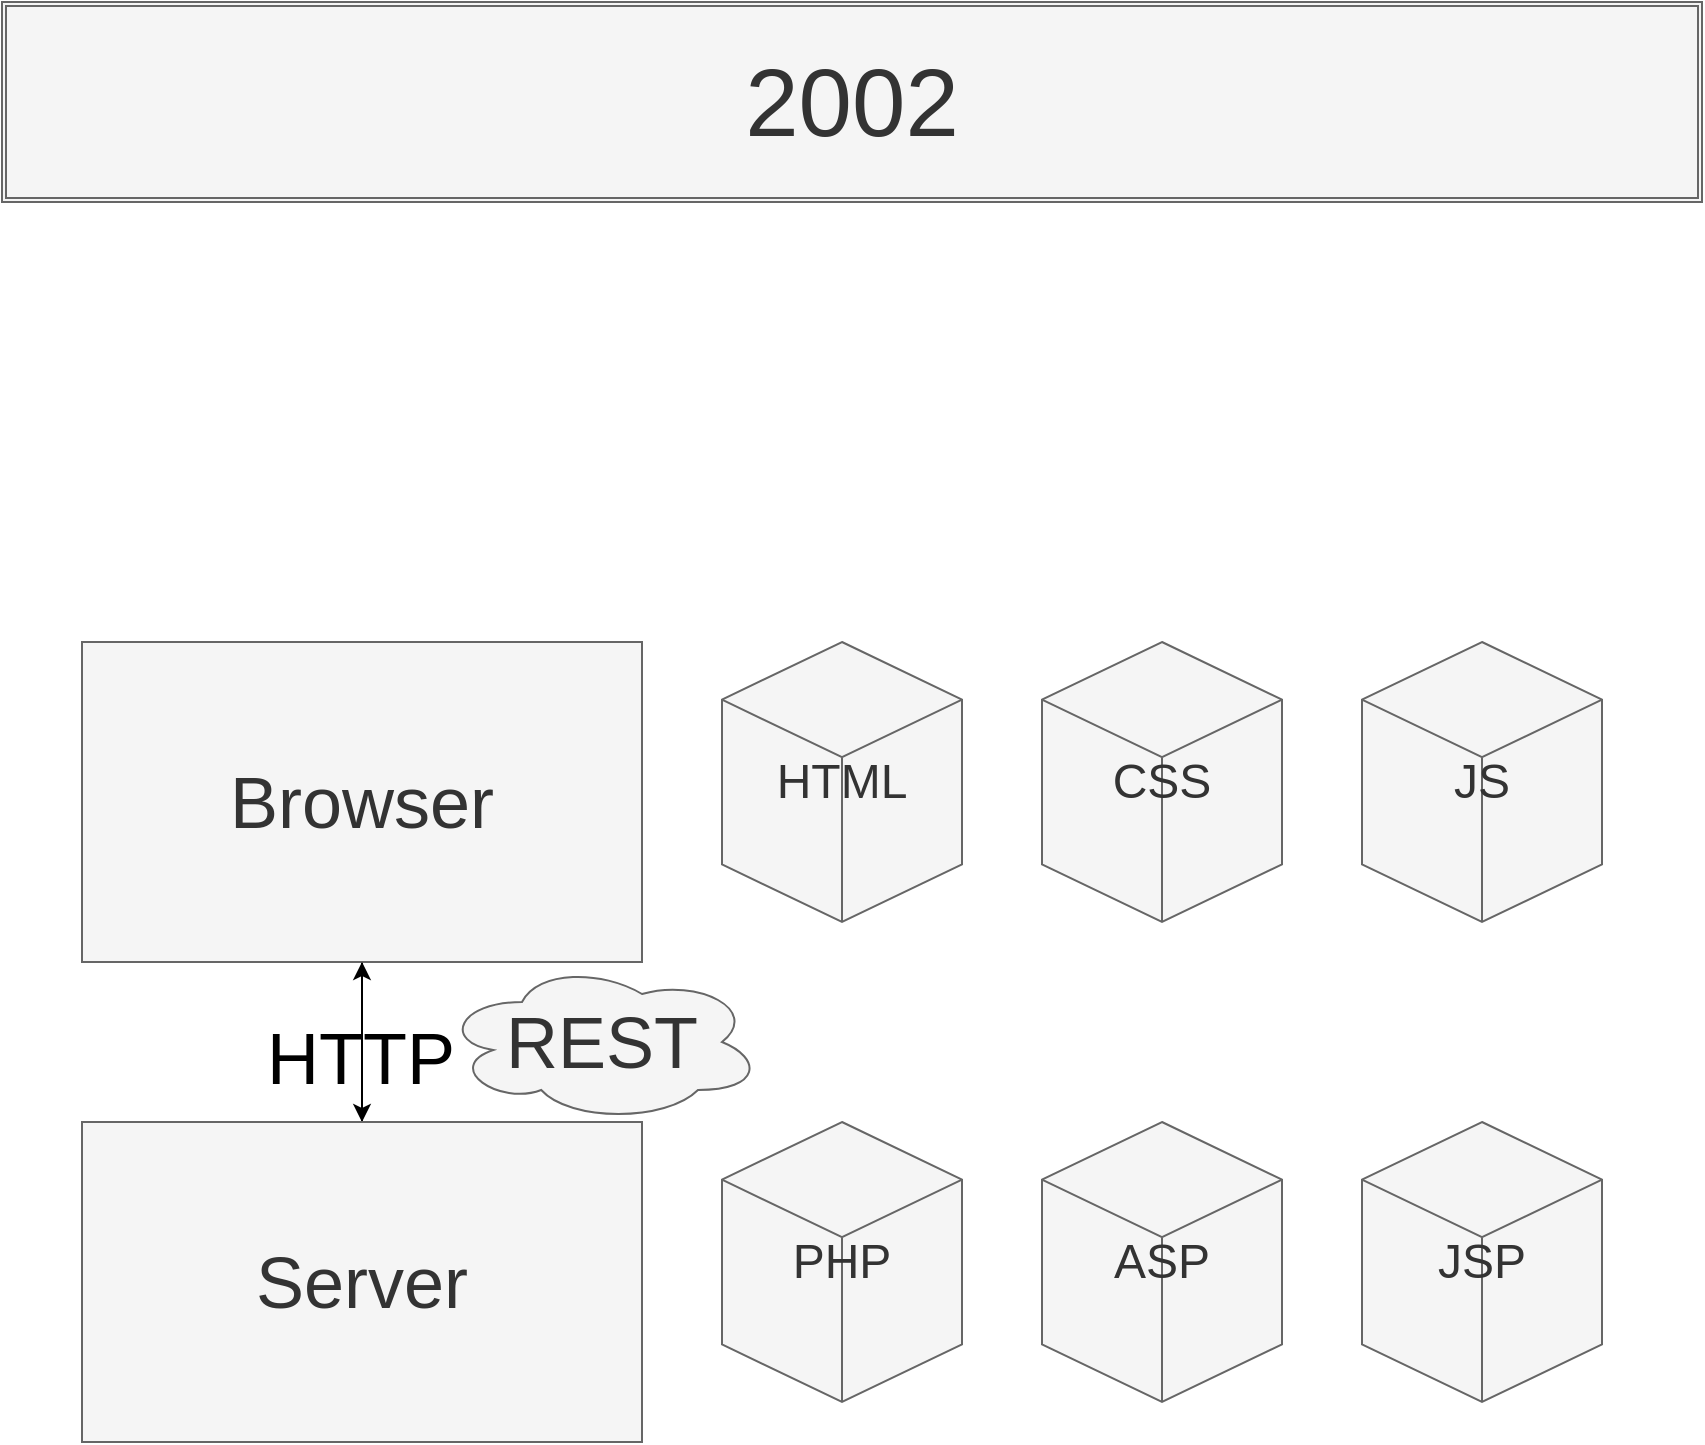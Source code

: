 <mxfile>
    <diagram id="LNP9S4-BVpzVc-00VTwb" name="Page-1">
        <mxGraphModel dx="604" dy="293" grid="1" gridSize="10" guides="1" tooltips="1" connect="1" arrows="1" fold="1" page="1" pageScale="1" pageWidth="850" pageHeight="1100" math="0" shadow="0">
            <root>
                <mxCell id="0"/>
                <mxCell id="1" parent="0"/>
                <mxCell id="0Kgk2NvX1qrmI3Vkb6VV-116" style="edgeStyle=orthogonalEdgeStyle;rounded=0;orthogonalLoop=1;jettySize=auto;html=1;exitX=0.5;exitY=1;exitDx=0;exitDy=0;entryX=0.5;entryY=0;entryDx=0;entryDy=0;" parent="1" source="0Kgk2NvX1qrmI3Vkb6VV-86" target="0Kgk2NvX1qrmI3Vkb6VV-87" edge="1">
                    <mxGeometry relative="1" as="geometry"/>
                </mxCell>
                <mxCell id="0Kgk2NvX1qrmI3Vkb6VV-86" value="&lt;font style=&quot;font-size: 36px&quot;&gt;Browser&lt;/font&gt;" style="rounded=0;whiteSpace=wrap;html=1;shadow=0;sketch=0;fillColor=#f5f5f5;strokeColor=#666666;fontColor=#333333;" parent="1" vertex="1">
                    <mxGeometry x="40" y="320" width="280" height="160" as="geometry"/>
                </mxCell>
                <mxCell id="0Kgk2NvX1qrmI3Vkb6VV-88" style="edgeStyle=orthogonalEdgeStyle;rounded=0;orthogonalLoop=1;jettySize=auto;html=1;exitX=0.5;exitY=0;exitDx=0;exitDy=0;" parent="1" source="0Kgk2NvX1qrmI3Vkb6VV-87" target="0Kgk2NvX1qrmI3Vkb6VV-86" edge="1">
                    <mxGeometry relative="1" as="geometry"/>
                </mxCell>
                <mxCell id="0Kgk2NvX1qrmI3Vkb6VV-93" value="&lt;font style=&quot;font-size: 36px&quot;&gt;HTTP&lt;/font&gt;" style="edgeLabel;html=1;align=center;verticalAlign=middle;resizable=0;points=[];labelBackgroundColor=none;fontColor=#000000;" parent="0Kgk2NvX1qrmI3Vkb6VV-88" vertex="1" connectable="0">
                    <mxGeometry x="-0.2" y="1" relative="1" as="geometry">
                        <mxPoint as="offset"/>
                    </mxGeometry>
                </mxCell>
                <mxCell id="0Kgk2NvX1qrmI3Vkb6VV-87" value="&lt;font style=&quot;font-size: 36px&quot;&gt;Server&lt;/font&gt;" style="rounded=0;whiteSpace=wrap;html=1;shadow=0;sketch=0;fillColor=#f5f5f5;strokeColor=#666666;fontColor=#333333;" parent="1" vertex="1">
                    <mxGeometry x="40" y="560" width="280" height="160" as="geometry"/>
                </mxCell>
                <mxCell id="0Kgk2NvX1qrmI3Vkb6VV-90" value="&lt;font style=&quot;font-size: 24px&quot;&gt;HTML&lt;/font&gt;" style="html=1;whiteSpace=wrap;shape=isoCube2;backgroundOutline=1;isoAngle=15;shadow=0;sketch=0;fillColor=#f5f5f5;strokeColor=#666666;fontColor=#333333;" parent="1" vertex="1">
                    <mxGeometry x="360" y="320" width="120" height="140" as="geometry"/>
                </mxCell>
                <mxCell id="0Kgk2NvX1qrmI3Vkb6VV-94" value="&lt;font style=&quot;font-size: 48px&quot;&gt;2002&lt;/font&gt;" style="shape=ext;double=1;rounded=0;whiteSpace=wrap;html=1;shadow=0;sketch=0;fillColor=#f5f5f5;strokeColor=#666666;fontColor=#333333;" parent="1" vertex="1">
                    <mxGeometry width="850" height="100" as="geometry"/>
                </mxCell>
                <mxCell id="3" value="&lt;font style=&quot;font-size: 24px&quot;&gt;CSS&lt;/font&gt;" style="html=1;whiteSpace=wrap;shape=isoCube2;backgroundOutline=1;isoAngle=15;shadow=0;sketch=0;fillColor=#f5f5f5;strokeColor=#666666;fontColor=#333333;" parent="1" vertex="1">
                    <mxGeometry x="520" y="320" width="120" height="140" as="geometry"/>
                </mxCell>
                <mxCell id="4" value="&lt;font style=&quot;font-size: 24px&quot;&gt;JS&lt;/font&gt;" style="html=1;whiteSpace=wrap;shape=isoCube2;backgroundOutline=1;isoAngle=15;shadow=0;sketch=0;fillColor=#f5f5f5;strokeColor=#666666;fontColor=#333333;" parent="1" vertex="1">
                    <mxGeometry x="680" y="320" width="120" height="140" as="geometry"/>
                </mxCell>
                <mxCell id="5" value="&lt;font style=&quot;font-size: 24px&quot;&gt;PHP&lt;/font&gt;" style="html=1;whiteSpace=wrap;shape=isoCube2;backgroundOutline=1;isoAngle=15;shadow=0;sketch=0;fillColor=#f5f5f5;strokeColor=#666666;fontColor=#333333;" parent="1" vertex="1">
                    <mxGeometry x="360" y="560" width="120" height="140" as="geometry"/>
                </mxCell>
                <mxCell id="6" value="&lt;font style=&quot;font-size: 24px&quot;&gt;ASP&lt;/font&gt;" style="html=1;whiteSpace=wrap;shape=isoCube2;backgroundOutline=1;isoAngle=15;shadow=0;sketch=0;fillColor=#f5f5f5;strokeColor=#666666;fontColor=#333333;" parent="1" vertex="1">
                    <mxGeometry x="520" y="560" width="120" height="140" as="geometry"/>
                </mxCell>
                <mxCell id="7" value="&lt;font style=&quot;font-size: 24px&quot;&gt;JSP&lt;/font&gt;" style="html=1;whiteSpace=wrap;shape=isoCube2;backgroundOutline=1;isoAngle=15;shadow=0;sketch=0;fillColor=#f5f5f5;strokeColor=#666666;fontColor=#333333;" parent="1" vertex="1">
                    <mxGeometry x="680" y="560" width="120" height="140" as="geometry"/>
                </mxCell>
                <mxCell id="8" value="&lt;font style=&quot;font-size: 36px&quot;&gt;REST&lt;/font&gt;" style="ellipse;shape=cloud;whiteSpace=wrap;html=1;shadow=0;sketch=0;fillColor=#f5f5f5;align=center;strokeColor=#666666;fontColor=#333333;" vertex="1" parent="1">
                    <mxGeometry x="220" y="480" width="160" height="80" as="geometry"/>
                </mxCell>
            </root>
        </mxGraphModel>
    </diagram>
</mxfile>